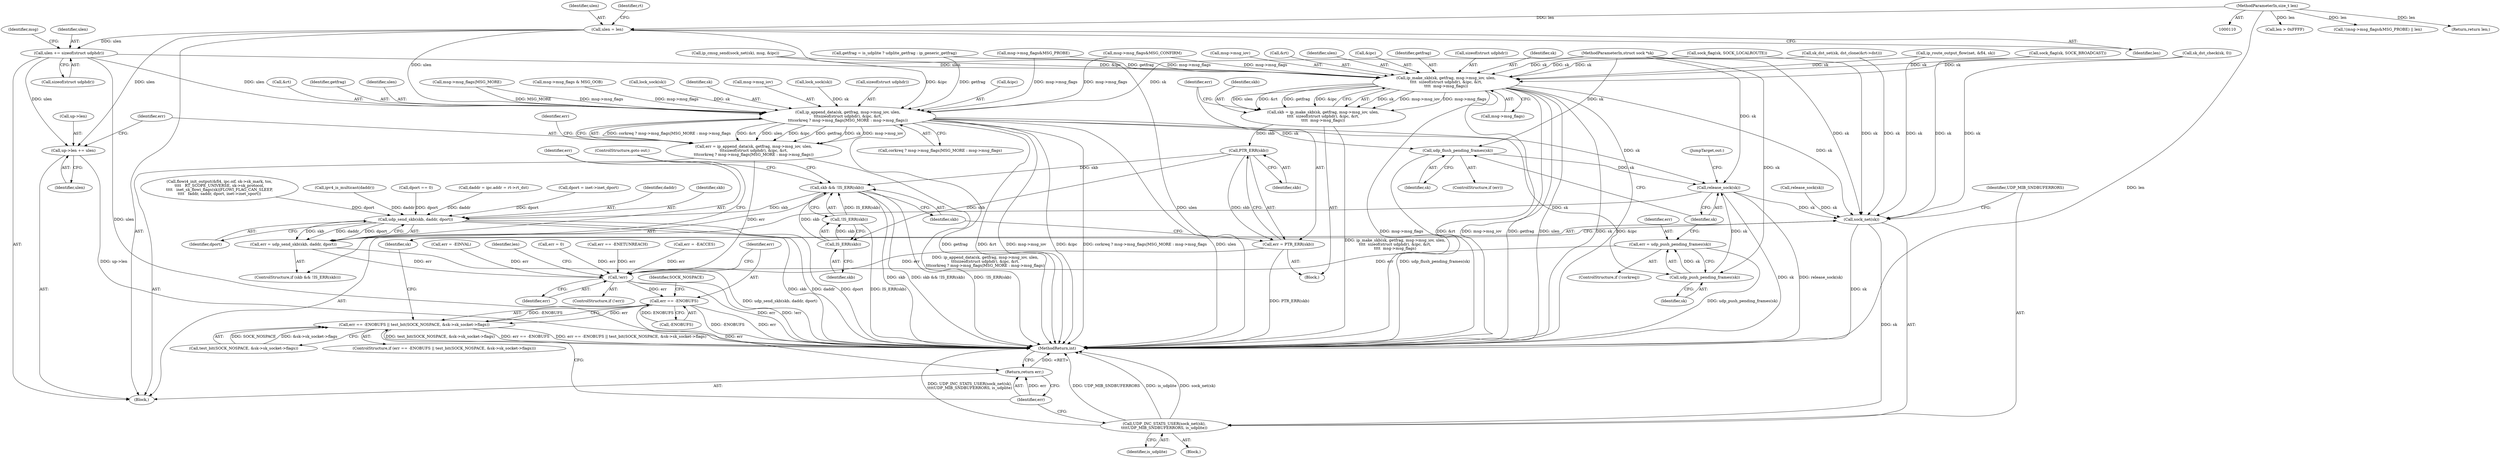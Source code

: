 digraph "0_linux_f6d8bd051c391c1c0458a30b2a7abcd939329259_32@API" {
"1000230" [label="(Call,ulen += sizeof(struct udphdr))"];
"1000128" [label="(Call,ulen = len)"];
"1000114" [label="(MethodParameterIn,size_t len)"];
"1000615" [label="(Call,ip_make_skb(sk, getfrag, msg->msg_iov, ulen,\n\t\t\t\t  sizeof(struct udphdr), &ipc, &rt,\n\t\t\t\t  msg->msg_flags))"];
"1000613" [label="(Call,skb = ip_make_skb(sk, getfrag, msg->msg_iov, ulen,\n\t\t\t\t  sizeof(struct udphdr), &ipc, &rt,\n\t\t\t\t  msg->msg_flags))"];
"1000633" [label="(Call,PTR_ERR(skb))"];
"1000631" [label="(Call,err = PTR_ERR(skb))"];
"1000770" [label="(Call,!err)"];
"1000776" [label="(Call,err == -ENOBUFS)"];
"1000775" [label="(Call,err == -ENOBUFS || test_bit(SOCK_NOSPACE, &sk->sk_socket->flags))"];
"1000794" [label="(Return,return err;)"];
"1000636" [label="(Call,skb && !IS_ERR(skb))"];
"1000643" [label="(Call,udp_send_skb(skb, daddr, dport))"];
"1000641" [label="(Call,err = udp_send_skb(skb, daddr, dport))"];
"1000639" [label="(Call,IS_ERR(skb))"];
"1000638" [label="(Call,!IS_ERR(skb))"];
"1000790" [label="(Call,sock_net(sk))"];
"1000789" [label="(Call,UDP_INC_STATS_USER(sock_net(sk),\n\t\t\t\tUDP_MIB_SNDBUFERRORS, is_udplite))"];
"1000703" [label="(Call,up->len += ulen)"];
"1000710" [label="(Call,ip_append_data(sk, getfrag, msg->msg_iov, ulen,\n\t\t\tsizeof(struct udphdr), &ipc, &rt,\n\t\t\tcorkreq ? msg->msg_flags|MSG_MORE : msg->msg_flags))"];
"1000708" [label="(Call,err = ip_append_data(sk, getfrag, msg->msg_iov, ulen,\n\t\t\tsizeof(struct udphdr), &ipc, &rt,\n\t\t\tcorkreq ? msg->msg_flags|MSG_MORE : msg->msg_flags))"];
"1000735" [label="(Call,udp_flush_pending_frames(sk))"];
"1000758" [label="(Call,release_sock(sk))"];
"1000743" [label="(Call,udp_push_pending_frames(sk))"];
"1000741" [label="(Call,err = udp_push_pending_frames(sk))"];
"1000716" [label="(Identifier,ulen)"];
"1000232" [label="(Call,sizeof(struct udphdr))"];
"1000769" [label="(ControlStructure,if (!err))"];
"1000230" [label="(Call,ulen += sizeof(struct udphdr))"];
"1000647" [label="(ControlStructure,goto out;)"];
"1000743" [label="(Call,udp_push_pending_frames(sk))"];
"1000633" [label="(Call,PTR_ERR(skb))"];
"1000614" [label="(Identifier,skb)"];
"1000792" [label="(Identifier,UDP_MIB_SNDBUFERRORS)"];
"1000725" [label="(Call,msg->msg_flags|MSG_MORE)"];
"1000575" [label="(Call,sk_dst_set(sk, dst_clone(&rt->dst)))"];
"1000177" [label="(Call,msg->msg_flags & MSG_OOB)"];
"1000115" [label="(Block,)"];
"1000628" [label="(Call,msg->msg_flags)"];
"1000708" [label="(Call,err = ip_append_data(sk, getfrag, msg->msg_iov, ulen,\n\t\t\tsizeof(struct udphdr), &ipc, &rt,\n\t\t\tcorkreq ? msg->msg_flags|MSG_MORE : msg->msg_flags))"];
"1000206" [label="(Call,lock_sock(sk))"];
"1000733" [label="(ControlStructure,if (err))"];
"1000549" [label="(Call,err == -ENETUNREACH)"];
"1000707" [label="(Identifier,ulen)"];
"1000557" [label="(Call,err = -EACCES)"];
"1000758" [label="(Call,release_sock(sk))"];
"1000703" [label="(Call,up->len += ulen)"];
"1000645" [label="(Identifier,daddr)"];
"1000626" [label="(Call,&rt)"];
"1000771" [label="(Identifier,err)"];
"1000794" [label="(Return,return err;)"];
"1000639" [label="(Call,IS_ERR(skb))"];
"1000760" [label="(JumpTarget,out:)"];
"1000624" [label="(Call,&ipc)"];
"1000711" [label="(Identifier,sk)"];
"1000643" [label="(Call,udp_send_skb(skb, daddr, dport))"];
"1000717" [label="(Call,sizeof(struct udphdr))"];
"1000723" [label="(Call,corkreq ? msg->msg_flags|MSG_MORE : msg->msg_flags)"];
"1000632" [label="(Identifier,err)"];
"1000719" [label="(Call,&ipc)"];
"1000644" [label="(Identifier,skb)"];
"1000735" [label="(Call,udp_flush_pending_frames(sk))"];
"1000774" [label="(ControlStructure,if (err == -ENOBUFS || test_bit(SOCK_NOSPACE, &sk->sk_socket->flags)))"];
"1000636" [label="(Call,skb && !IS_ERR(skb))"];
"1000790" [label="(Call,sock_net(sk))"];
"1000721" [label="(Call,&rt)"];
"1000635" [label="(ControlStructure,if (skb && !IS_ERR(skb)))"];
"1000617" [label="(Identifier,getfrag)"];
"1000759" [label="(Identifier,sk)"];
"1000350" [label="(Call,ip_cmsg_send(sock_net(sk), msg, &ipc))"];
"1000129" [label="(Identifier,ulen)"];
"1000631" [label="(Call,err = PTR_ERR(skb))"];
"1000634" [label="(Identifier,skb)"];
"1000130" [label="(Identifier,len)"];
"1000613" [label="(Call,skb = ip_make_skb(sk, getfrag, msg->msg_iov, ulen,\n\t\t\t\t  sizeof(struct udphdr), &ipc, &rt,\n\t\t\t\t  msg->msg_flags))"];
"1000501" [label="(Call,flowi4_init_output(&fl4, ipc.oif, sk->sk_mark, tos,\n\t\t\t\t   RT_SCOPE_UNIVERSE, sk->sk_protocol,\n\t\t\t\t   inet_sk_flowi_flags(sk)|FLOWI_FLAG_CAN_SLEEP,\n\t\t\t\t   faddr, saddr, dport, inet->inet_sport))"];
"1000170" [label="(Call,len > 0xFFFF)"];
"1000712" [label="(Identifier,getfrag)"];
"1000455" [label="(Call,ipv4_is_multicast(daddr))"];
"1000236" [label="(Identifier,msg)"];
"1000638" [label="(Call,!IS_ERR(skb))"];
"1000738" [label="(ControlStructure,if (!corkreq))"];
"1000616" [label="(Identifier,sk)"];
"1000770" [label="(Call,!err)"];
"1000710" [label="(Call,ip_append_data(sk, getfrag, msg->msg_iov, ulen,\n\t\t\tsizeof(struct udphdr), &ipc, &rt,\n\t\t\tcorkreq ? msg->msg_flags|MSG_MORE : msg->msg_flags))"];
"1000791" [label="(Identifier,sk)"];
"1000287" [label="(Call,dport == 0)"];
"1000618" [label="(Call,msg->msg_iov)"];
"1000112" [label="(MethodParameterIn,struct sock *sk)"];
"1000775" [label="(Call,err == -ENOBUFS || test_bit(SOCK_NOSPACE, &sk->sk_socket->flags))"];
"1000656" [label="(Call,release_sock(sk))"];
"1000637" [label="(Identifier,skb)"];
"1000780" [label="(Call,test_bit(SOCK_NOSPACE, &sk->sk_socket->flags))"];
"1000777" [label="(Identifier,err)"];
"1000793" [label="(Identifier,is_udplite)"];
"1000615" [label="(Call,ip_make_skb(sk, getfrag, msg->msg_iov, ulen,\n\t\t\t\t  sizeof(struct udphdr), &ipc, &rt,\n\t\t\t\t  msg->msg_flags))"];
"1000646" [label="(Identifier,dport)"];
"1000734" [label="(Identifier,err)"];
"1000658" [label="(Call,err = -EINVAL)"];
"1000776" [label="(Call,err == -ENOBUFS)"];
"1000600" [label="(Call,daddr = ipc.addr = rt->rt_dst)"];
"1000744" [label="(Identifier,sk)"];
"1000195" [label="(Call,getfrag = is_udplite ? udplite_getfrag : ip_generic_getfrag)"];
"1000736" [label="(Identifier,sk)"];
"1000532" [label="(Call,ip_route_output_flow(net, &fl4, sk))"];
"1000134" [label="(Identifier,rt)"];
"1000621" [label="(Identifier,ulen)"];
"1000641" [label="(Call,err = udp_send_skb(skb, daddr, dport))"];
"1000803" [label="(Call,!(msg->msg_flags&MSG_PROBE) || len)"];
"1000816" [label="(MethodReturn,int)"];
"1000788" [label="(Block,)"];
"1000128" [label="(Call,ulen = len)"];
"1000781" [label="(Identifier,SOCK_NOSPACE)"];
"1000309" [label="(Call,dport = inet->inet_dport)"];
"1000429" [label="(Call,sock_flag(sk, SOCK_LOCALROUTE))"];
"1000569" [label="(Call,sock_flag(sk, SOCK_BROADCAST))"];
"1000704" [label="(Call,up->len)"];
"1000778" [label="(Call,-ENOBUFS)"];
"1000805" [label="(Call,msg->msg_flags&MSG_PROBE)"];
"1000583" [label="(Call,msg->msg_flags&MSG_CONFIRM)"];
"1000114" [label="(MethodParameterIn,size_t len)"];
"1000640" [label="(Identifier,skb)"];
"1000789" [label="(Call,UDP_INC_STATS_USER(sock_net(sk),\n\t\t\t\tUDP_MIB_SNDBUFERRORS, is_udplite))"];
"1000741" [label="(Call,err = udp_push_pending_frames(sk))"];
"1000773" [label="(Identifier,len)"];
"1000487" [label="(Call,sk_dst_check(sk, 0))"];
"1000622" [label="(Call,sizeof(struct udphdr))"];
"1000795" [label="(Identifier,err)"];
"1000812" [label="(Call,err = 0)"];
"1000231" [label="(Identifier,ulen)"];
"1000713" [label="(Call,msg->msg_iov)"];
"1000772" [label="(Return,return len;)"];
"1000642" [label="(Identifier,err)"];
"1000612" [label="(Block,)"];
"1000648" [label="(Call,lock_sock(sk))"];
"1000742" [label="(Identifier,err)"];
"1000709" [label="(Identifier,err)"];
"1000230" -> "1000115"  [label="AST: "];
"1000230" -> "1000232"  [label="CFG: "];
"1000231" -> "1000230"  [label="AST: "];
"1000232" -> "1000230"  [label="AST: "];
"1000236" -> "1000230"  [label="CFG: "];
"1000230" -> "1000816"  [label="DDG: ulen"];
"1000128" -> "1000230"  [label="DDG: ulen"];
"1000230" -> "1000615"  [label="DDG: ulen"];
"1000230" -> "1000703"  [label="DDG: ulen"];
"1000230" -> "1000710"  [label="DDG: ulen"];
"1000128" -> "1000115"  [label="AST: "];
"1000128" -> "1000130"  [label="CFG: "];
"1000129" -> "1000128"  [label="AST: "];
"1000130" -> "1000128"  [label="AST: "];
"1000134" -> "1000128"  [label="CFG: "];
"1000128" -> "1000816"  [label="DDG: ulen"];
"1000114" -> "1000128"  [label="DDG: len"];
"1000128" -> "1000703"  [label="DDG: ulen"];
"1000128" -> "1000710"  [label="DDG: ulen"];
"1000114" -> "1000110"  [label="AST: "];
"1000114" -> "1000816"  [label="DDG: len"];
"1000114" -> "1000170"  [label="DDG: len"];
"1000114" -> "1000772"  [label="DDG: len"];
"1000114" -> "1000803"  [label="DDG: len"];
"1000615" -> "1000613"  [label="AST: "];
"1000615" -> "1000628"  [label="CFG: "];
"1000616" -> "1000615"  [label="AST: "];
"1000617" -> "1000615"  [label="AST: "];
"1000618" -> "1000615"  [label="AST: "];
"1000621" -> "1000615"  [label="AST: "];
"1000622" -> "1000615"  [label="AST: "];
"1000624" -> "1000615"  [label="AST: "];
"1000626" -> "1000615"  [label="AST: "];
"1000628" -> "1000615"  [label="AST: "];
"1000613" -> "1000615"  [label="CFG: "];
"1000615" -> "1000816"  [label="DDG: &rt"];
"1000615" -> "1000816"  [label="DDG: msg->msg_iov"];
"1000615" -> "1000816"  [label="DDG: getfrag"];
"1000615" -> "1000816"  [label="DDG: ulen"];
"1000615" -> "1000816"  [label="DDG: sk"];
"1000615" -> "1000816"  [label="DDG: &ipc"];
"1000615" -> "1000816"  [label="DDG: msg->msg_flags"];
"1000615" -> "1000613"  [label="DDG: sk"];
"1000615" -> "1000613"  [label="DDG: msg->msg_iov"];
"1000615" -> "1000613"  [label="DDG: msg->msg_flags"];
"1000615" -> "1000613"  [label="DDG: ulen"];
"1000615" -> "1000613"  [label="DDG: &rt"];
"1000615" -> "1000613"  [label="DDG: getfrag"];
"1000615" -> "1000613"  [label="DDG: &ipc"];
"1000487" -> "1000615"  [label="DDG: sk"];
"1000532" -> "1000615"  [label="DDG: sk"];
"1000569" -> "1000615"  [label="DDG: sk"];
"1000575" -> "1000615"  [label="DDG: sk"];
"1000429" -> "1000615"  [label="DDG: sk"];
"1000112" -> "1000615"  [label="DDG: sk"];
"1000195" -> "1000615"  [label="DDG: getfrag"];
"1000350" -> "1000615"  [label="DDG: &ipc"];
"1000805" -> "1000615"  [label="DDG: msg->msg_flags"];
"1000583" -> "1000615"  [label="DDG: msg->msg_flags"];
"1000615" -> "1000790"  [label="DDG: sk"];
"1000613" -> "1000612"  [label="AST: "];
"1000614" -> "1000613"  [label="AST: "];
"1000632" -> "1000613"  [label="CFG: "];
"1000613" -> "1000816"  [label="DDG: ip_make_skb(sk, getfrag, msg->msg_iov, ulen,\n\t\t\t\t  sizeof(struct udphdr), &ipc, &rt,\n\t\t\t\t  msg->msg_flags)"];
"1000613" -> "1000633"  [label="DDG: skb"];
"1000633" -> "1000631"  [label="AST: "];
"1000633" -> "1000634"  [label="CFG: "];
"1000634" -> "1000633"  [label="AST: "];
"1000631" -> "1000633"  [label="CFG: "];
"1000633" -> "1000631"  [label="DDG: skb"];
"1000633" -> "1000636"  [label="DDG: skb"];
"1000633" -> "1000639"  [label="DDG: skb"];
"1000631" -> "1000612"  [label="AST: "];
"1000632" -> "1000631"  [label="AST: "];
"1000637" -> "1000631"  [label="CFG: "];
"1000631" -> "1000816"  [label="DDG: PTR_ERR(skb)"];
"1000631" -> "1000770"  [label="DDG: err"];
"1000770" -> "1000769"  [label="AST: "];
"1000770" -> "1000771"  [label="CFG: "];
"1000771" -> "1000770"  [label="AST: "];
"1000773" -> "1000770"  [label="CFG: "];
"1000777" -> "1000770"  [label="CFG: "];
"1000770" -> "1000816"  [label="DDG: !err"];
"1000770" -> "1000816"  [label="DDG: err"];
"1000708" -> "1000770"  [label="DDG: err"];
"1000557" -> "1000770"  [label="DDG: err"];
"1000812" -> "1000770"  [label="DDG: err"];
"1000658" -> "1000770"  [label="DDG: err"];
"1000641" -> "1000770"  [label="DDG: err"];
"1000549" -> "1000770"  [label="DDG: err"];
"1000741" -> "1000770"  [label="DDG: err"];
"1000770" -> "1000776"  [label="DDG: err"];
"1000776" -> "1000775"  [label="AST: "];
"1000776" -> "1000778"  [label="CFG: "];
"1000777" -> "1000776"  [label="AST: "];
"1000778" -> "1000776"  [label="AST: "];
"1000781" -> "1000776"  [label="CFG: "];
"1000775" -> "1000776"  [label="CFG: "];
"1000776" -> "1000816"  [label="DDG: err"];
"1000776" -> "1000816"  [label="DDG: -ENOBUFS"];
"1000776" -> "1000775"  [label="DDG: err"];
"1000776" -> "1000775"  [label="DDG: -ENOBUFS"];
"1000778" -> "1000776"  [label="DDG: ENOBUFS"];
"1000776" -> "1000794"  [label="DDG: err"];
"1000775" -> "1000774"  [label="AST: "];
"1000775" -> "1000780"  [label="CFG: "];
"1000780" -> "1000775"  [label="AST: "];
"1000791" -> "1000775"  [label="CFG: "];
"1000795" -> "1000775"  [label="CFG: "];
"1000775" -> "1000816"  [label="DDG: test_bit(SOCK_NOSPACE, &sk->sk_socket->flags)"];
"1000775" -> "1000816"  [label="DDG: err == -ENOBUFS"];
"1000775" -> "1000816"  [label="DDG: err == -ENOBUFS || test_bit(SOCK_NOSPACE, &sk->sk_socket->flags)"];
"1000780" -> "1000775"  [label="DDG: SOCK_NOSPACE"];
"1000780" -> "1000775"  [label="DDG: &sk->sk_socket->flags"];
"1000794" -> "1000115"  [label="AST: "];
"1000794" -> "1000795"  [label="CFG: "];
"1000795" -> "1000794"  [label="AST: "];
"1000816" -> "1000794"  [label="CFG: "];
"1000794" -> "1000816"  [label="DDG: <RET>"];
"1000795" -> "1000794"  [label="DDG: err"];
"1000636" -> "1000635"  [label="AST: "];
"1000636" -> "1000637"  [label="CFG: "];
"1000636" -> "1000638"  [label="CFG: "];
"1000637" -> "1000636"  [label="AST: "];
"1000638" -> "1000636"  [label="AST: "];
"1000642" -> "1000636"  [label="CFG: "];
"1000647" -> "1000636"  [label="CFG: "];
"1000636" -> "1000816"  [label="DDG: !IS_ERR(skb)"];
"1000636" -> "1000816"  [label="DDG: skb"];
"1000636" -> "1000816"  [label="DDG: skb && !IS_ERR(skb)"];
"1000639" -> "1000636"  [label="DDG: skb"];
"1000638" -> "1000636"  [label="DDG: IS_ERR(skb)"];
"1000636" -> "1000643"  [label="DDG: skb"];
"1000643" -> "1000641"  [label="AST: "];
"1000643" -> "1000646"  [label="CFG: "];
"1000644" -> "1000643"  [label="AST: "];
"1000645" -> "1000643"  [label="AST: "];
"1000646" -> "1000643"  [label="AST: "];
"1000641" -> "1000643"  [label="CFG: "];
"1000643" -> "1000816"  [label="DDG: dport"];
"1000643" -> "1000816"  [label="DDG: skb"];
"1000643" -> "1000816"  [label="DDG: daddr"];
"1000643" -> "1000641"  [label="DDG: skb"];
"1000643" -> "1000641"  [label="DDG: daddr"];
"1000643" -> "1000641"  [label="DDG: dport"];
"1000455" -> "1000643"  [label="DDG: daddr"];
"1000600" -> "1000643"  [label="DDG: daddr"];
"1000309" -> "1000643"  [label="DDG: dport"];
"1000501" -> "1000643"  [label="DDG: dport"];
"1000287" -> "1000643"  [label="DDG: dport"];
"1000641" -> "1000635"  [label="AST: "];
"1000642" -> "1000641"  [label="AST: "];
"1000647" -> "1000641"  [label="CFG: "];
"1000641" -> "1000816"  [label="DDG: udp_send_skb(skb, daddr, dport)"];
"1000639" -> "1000638"  [label="AST: "];
"1000639" -> "1000640"  [label="CFG: "];
"1000640" -> "1000639"  [label="AST: "];
"1000638" -> "1000639"  [label="CFG: "];
"1000639" -> "1000638"  [label="DDG: skb"];
"1000638" -> "1000816"  [label="DDG: IS_ERR(skb)"];
"1000790" -> "1000789"  [label="AST: "];
"1000790" -> "1000791"  [label="CFG: "];
"1000791" -> "1000790"  [label="AST: "];
"1000792" -> "1000790"  [label="CFG: "];
"1000790" -> "1000816"  [label="DDG: sk"];
"1000790" -> "1000789"  [label="DDG: sk"];
"1000487" -> "1000790"  [label="DDG: sk"];
"1000532" -> "1000790"  [label="DDG: sk"];
"1000758" -> "1000790"  [label="DDG: sk"];
"1000569" -> "1000790"  [label="DDG: sk"];
"1000429" -> "1000790"  [label="DDG: sk"];
"1000656" -> "1000790"  [label="DDG: sk"];
"1000575" -> "1000790"  [label="DDG: sk"];
"1000112" -> "1000790"  [label="DDG: sk"];
"1000789" -> "1000788"  [label="AST: "];
"1000789" -> "1000793"  [label="CFG: "];
"1000792" -> "1000789"  [label="AST: "];
"1000793" -> "1000789"  [label="AST: "];
"1000795" -> "1000789"  [label="CFG: "];
"1000789" -> "1000816"  [label="DDG: UDP_MIB_SNDBUFERRORS"];
"1000789" -> "1000816"  [label="DDG: UDP_INC_STATS_USER(sock_net(sk),\n\t\t\t\tUDP_MIB_SNDBUFERRORS, is_udplite)"];
"1000789" -> "1000816"  [label="DDG: is_udplite"];
"1000789" -> "1000816"  [label="DDG: sock_net(sk)"];
"1000703" -> "1000115"  [label="AST: "];
"1000703" -> "1000707"  [label="CFG: "];
"1000704" -> "1000703"  [label="AST: "];
"1000707" -> "1000703"  [label="AST: "];
"1000709" -> "1000703"  [label="CFG: "];
"1000703" -> "1000816"  [label="DDG: up->len"];
"1000710" -> "1000708"  [label="AST: "];
"1000710" -> "1000723"  [label="CFG: "];
"1000711" -> "1000710"  [label="AST: "];
"1000712" -> "1000710"  [label="AST: "];
"1000713" -> "1000710"  [label="AST: "];
"1000716" -> "1000710"  [label="AST: "];
"1000717" -> "1000710"  [label="AST: "];
"1000719" -> "1000710"  [label="AST: "];
"1000721" -> "1000710"  [label="AST: "];
"1000723" -> "1000710"  [label="AST: "];
"1000708" -> "1000710"  [label="CFG: "];
"1000710" -> "1000816"  [label="DDG: ulen"];
"1000710" -> "1000816"  [label="DDG: getfrag"];
"1000710" -> "1000816"  [label="DDG: &rt"];
"1000710" -> "1000816"  [label="DDG: msg->msg_iov"];
"1000710" -> "1000816"  [label="DDG: &ipc"];
"1000710" -> "1000816"  [label="DDG: corkreq ? msg->msg_flags|MSG_MORE : msg->msg_flags"];
"1000710" -> "1000708"  [label="DDG: corkreq ? msg->msg_flags|MSG_MORE : msg->msg_flags"];
"1000710" -> "1000708"  [label="DDG: &rt"];
"1000710" -> "1000708"  [label="DDG: ulen"];
"1000710" -> "1000708"  [label="DDG: &ipc"];
"1000710" -> "1000708"  [label="DDG: getfrag"];
"1000710" -> "1000708"  [label="DDG: sk"];
"1000710" -> "1000708"  [label="DDG: msg->msg_iov"];
"1000206" -> "1000710"  [label="DDG: sk"];
"1000648" -> "1000710"  [label="DDG: sk"];
"1000112" -> "1000710"  [label="DDG: sk"];
"1000195" -> "1000710"  [label="DDG: getfrag"];
"1000350" -> "1000710"  [label="DDG: &ipc"];
"1000725" -> "1000710"  [label="DDG: msg->msg_flags"];
"1000725" -> "1000710"  [label="DDG: MSG_MORE"];
"1000177" -> "1000710"  [label="DDG: msg->msg_flags"];
"1000805" -> "1000710"  [label="DDG: msg->msg_flags"];
"1000583" -> "1000710"  [label="DDG: msg->msg_flags"];
"1000710" -> "1000735"  [label="DDG: sk"];
"1000710" -> "1000743"  [label="DDG: sk"];
"1000710" -> "1000758"  [label="DDG: sk"];
"1000708" -> "1000115"  [label="AST: "];
"1000709" -> "1000708"  [label="AST: "];
"1000734" -> "1000708"  [label="CFG: "];
"1000708" -> "1000816"  [label="DDG: ip_append_data(sk, getfrag, msg->msg_iov, ulen,\n\t\t\tsizeof(struct udphdr), &ipc, &rt,\n\t\t\tcorkreq ? msg->msg_flags|MSG_MORE : msg->msg_flags)"];
"1000735" -> "1000733"  [label="AST: "];
"1000735" -> "1000736"  [label="CFG: "];
"1000736" -> "1000735"  [label="AST: "];
"1000759" -> "1000735"  [label="CFG: "];
"1000735" -> "1000816"  [label="DDG: udp_flush_pending_frames(sk)"];
"1000112" -> "1000735"  [label="DDG: sk"];
"1000735" -> "1000758"  [label="DDG: sk"];
"1000758" -> "1000115"  [label="AST: "];
"1000758" -> "1000759"  [label="CFG: "];
"1000759" -> "1000758"  [label="AST: "];
"1000760" -> "1000758"  [label="CFG: "];
"1000758" -> "1000816"  [label="DDG: release_sock(sk)"];
"1000758" -> "1000816"  [label="DDG: sk"];
"1000743" -> "1000758"  [label="DDG: sk"];
"1000112" -> "1000758"  [label="DDG: sk"];
"1000743" -> "1000741"  [label="AST: "];
"1000743" -> "1000744"  [label="CFG: "];
"1000744" -> "1000743"  [label="AST: "];
"1000741" -> "1000743"  [label="CFG: "];
"1000743" -> "1000741"  [label="DDG: sk"];
"1000112" -> "1000743"  [label="DDG: sk"];
"1000741" -> "1000738"  [label="AST: "];
"1000742" -> "1000741"  [label="AST: "];
"1000759" -> "1000741"  [label="CFG: "];
"1000741" -> "1000816"  [label="DDG: udp_push_pending_frames(sk)"];
}

